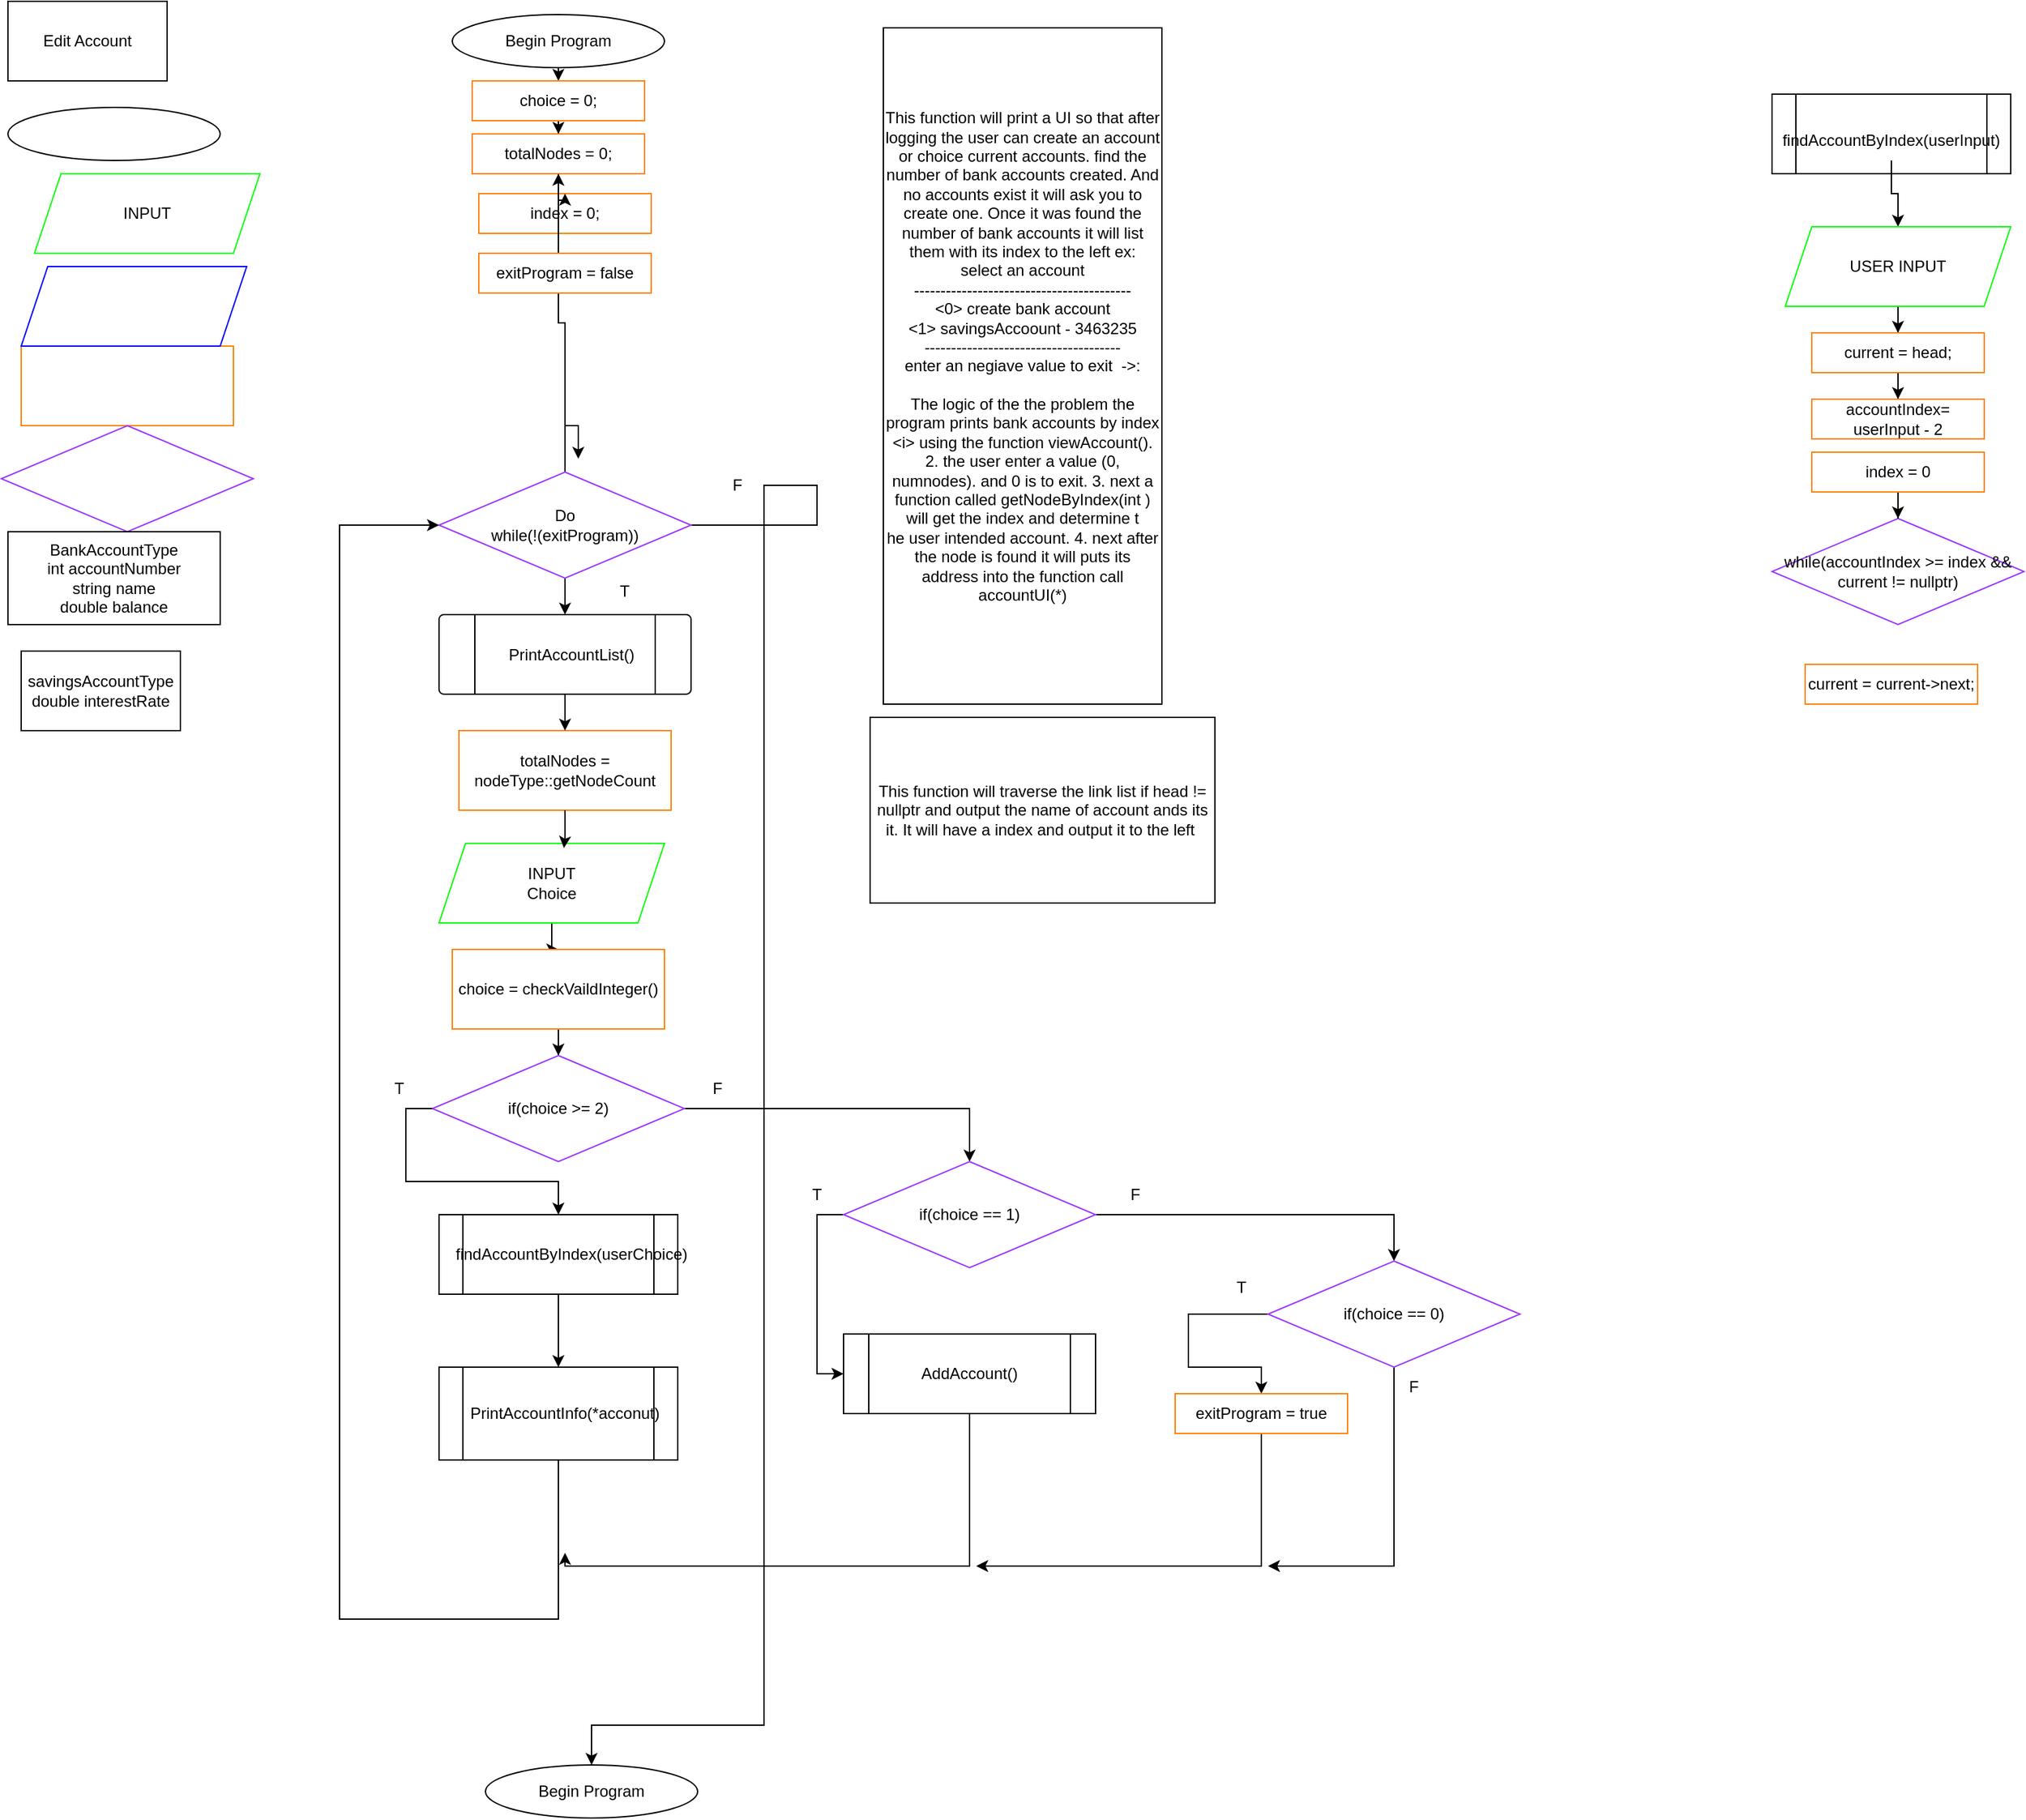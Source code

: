 <mxfile version="24.7.12">
  <diagram name="Page-1" id="hJQSSTD4_o5KoV_Qv5LV">
    <mxGraphModel dx="1972" dy="528" grid="1" gridSize="10" guides="1" tooltips="1" connect="1" arrows="1" fold="1" page="1" pageScale="1" pageWidth="850" pageHeight="1100" math="0" shadow="0">
      <root>
        <mxCell id="0" />
        <mxCell id="1" parent="0" />
        <mxCell id="r8TldyLNZNYGHYZAbkJL-1" value="Edit Account" style="rounded=0;whiteSpace=wrap;html=1;" vertex="1" parent="1">
          <mxGeometry width="120" height="60" as="geometry" />
        </mxCell>
        <mxCell id="r8TldyLNZNYGHYZAbkJL-2" value="" style="ellipse;whiteSpace=wrap;html=1;strokeColor=#000000;" vertex="1" parent="1">
          <mxGeometry y="80" width="160" height="40" as="geometry" />
        </mxCell>
        <mxCell id="r8TldyLNZNYGHYZAbkJL-3" value="INPUT" style="shape=parallelogram;perimeter=parallelogramPerimeter;whiteSpace=wrap;html=1;fixedSize=1;strokeColor=#00FF00;" vertex="1" parent="1">
          <mxGeometry x="20" y="130" width="170" height="60" as="geometry" />
        </mxCell>
        <mxCell id="r8TldyLNZNYGHYZAbkJL-4" value="" style="rounded=0;whiteSpace=wrap;html=1;strokeColor=#FF8000;" vertex="1" parent="1">
          <mxGeometry x="10" y="260" width="160" height="60" as="geometry" />
        </mxCell>
        <mxCell id="r8TldyLNZNYGHYZAbkJL-5" value="" style="rhombus;whiteSpace=wrap;html=1;strokeColor=#9933FF;" vertex="1" parent="1">
          <mxGeometry x="-5" y="320" width="190" height="80" as="geometry" />
        </mxCell>
        <mxCell id="r8TldyLNZNYGHYZAbkJL-6" value="Begin Program" style="ellipse;whiteSpace=wrap;html=1;strokeColor=#000000;" vertex="1" parent="1">
          <mxGeometry x="335" y="10" width="160" height="40" as="geometry" />
        </mxCell>
        <mxCell id="r8TldyLNZNYGHYZAbkJL-7" value="" style="endArrow=classic;html=1;rounded=0;exitX=0.5;exitY=1;exitDx=0;exitDy=0;entryX=0.5;entryY=0;entryDx=0;entryDy=0;" edge="1" parent="1" source="r8TldyLNZNYGHYZAbkJL-6" target="r8TldyLNZNYGHYZAbkJL-34">
          <mxGeometry width="50" height="50" relative="1" as="geometry">
            <mxPoint x="170" y="90" as="sourcePoint" />
            <mxPoint x="410" y="60" as="targetPoint" />
          </mxGeometry>
        </mxCell>
        <mxCell id="r8TldyLNZNYGHYZAbkJL-8" value="&lt;div&gt;BankAccountType&lt;/div&gt;&lt;div&gt;int accountNumber&lt;/div&gt;&lt;div&gt;string name&lt;/div&gt;&lt;div&gt;double balance&lt;br&gt;&lt;/div&gt;" style="rounded=0;whiteSpace=wrap;html=1;" vertex="1" parent="1">
          <mxGeometry y="400" width="160" height="70" as="geometry" />
        </mxCell>
        <mxCell id="r8TldyLNZNYGHYZAbkJL-9" value="&lt;div&gt;savingsAccountType&lt;/div&gt;&lt;div&gt;double interestRate&lt;br&gt;&lt;/div&gt;" style="rounded=0;whiteSpace=wrap;html=1;" vertex="1" parent="1">
          <mxGeometry x="10" y="490" width="120" height="60" as="geometry" />
        </mxCell>
        <mxCell id="r8TldyLNZNYGHYZAbkJL-11" value="&lt;div&gt;This function will print a UI so that after logging the user can create an account or choice current accounts. find the number of bank accounts created. And no accounts exist it will ask you to create one. Once it was found the number of bank accounts it will list them with its index to the left ex:&lt;/div&gt;&lt;div&gt;select an account&lt;br&gt;&lt;/div&gt;&lt;div&gt;-----------------------------------------&lt;br&gt;&lt;/div&gt;&lt;div&gt;&amp;lt;0&amp;gt; create bank account&lt;/div&gt;&lt;div&gt;&amp;lt;1&amp;gt; savingsAccoount - 3463235&lt;/div&gt;&lt;div&gt;-------------------------------------&lt;/div&gt;&lt;div&gt;enter an negiave value to exit&amp;nbsp; -&amp;gt;:&lt;/div&gt;&lt;div&gt;&lt;br&gt;&lt;/div&gt;&lt;div&gt;The logic of the the problem the program prints bank accounts by index &amp;lt;i&amp;gt; using the function viewAccount(). 2. the user enter a value (0, numnodes). and 0 is to exit. 3. next a function called getNodeByIndex(int ) will get the index and determine t&lt;/div&gt;&lt;div&gt;he user intended account. 4. next after the node is found it will puts its address into the function call accountUI(*)&lt;br&gt;&lt;/div&gt;&lt;div&gt;&lt;br&gt;&lt;/div&gt;" style="rounded=0;whiteSpace=wrap;html=1;" vertex="1" parent="1">
          <mxGeometry x="660" y="20" width="210" height="510" as="geometry" />
        </mxCell>
        <mxCell id="r8TldyLNZNYGHYZAbkJL-12" value="" style="shape=parallelogram;perimeter=parallelogramPerimeter;whiteSpace=wrap;html=1;fixedSize=1;strokeColor=#0000FF;" vertex="1" parent="1">
          <mxGeometry x="10" y="200" width="170" height="60" as="geometry" />
        </mxCell>
        <mxCell id="r8TldyLNZNYGHYZAbkJL-45" style="edgeStyle=orthogonalEdgeStyle;rounded=0;orthogonalLoop=1;jettySize=auto;html=1;" edge="1" parent="1" source="r8TldyLNZNYGHYZAbkJL-13" target="r8TldyLNZNYGHYZAbkJL-33">
          <mxGeometry relative="1" as="geometry" />
        </mxCell>
        <mxCell id="r8TldyLNZNYGHYZAbkJL-13" value="&lt;div&gt;INPUT&lt;/div&gt;Choice" style="shape=parallelogram;perimeter=parallelogramPerimeter;whiteSpace=wrap;html=1;fixedSize=1;strokeColor=#00FF00;" vertex="1" parent="1">
          <mxGeometry x="325" y="635" width="170" height="60" as="geometry" />
        </mxCell>
        <mxCell id="r8TldyLNZNYGHYZAbkJL-21" value="totalNodes = nodeType::getNodeCount" style="rounded=0;whiteSpace=wrap;html=1;strokeColor=#FF8000;" vertex="1" parent="1">
          <mxGeometry x="340" y="550" width="160" height="60" as="geometry" />
        </mxCell>
        <mxCell id="r8TldyLNZNYGHYZAbkJL-39" style="edgeStyle=orthogonalEdgeStyle;rounded=0;orthogonalLoop=1;jettySize=auto;html=1;" edge="1" parent="1">
          <mxGeometry relative="1" as="geometry">
            <mxPoint x="430" y="345" as="targetPoint" />
            <mxPoint x="420" y="320" as="sourcePoint" />
          </mxGeometry>
        </mxCell>
        <mxCell id="r8TldyLNZNYGHYZAbkJL-22" value="index = 0;" style="rounded=0;whiteSpace=wrap;html=1;strokeColor=#FF8000;" vertex="1" parent="1">
          <mxGeometry x="355" y="145" width="130" height="30" as="geometry" />
        </mxCell>
        <mxCell id="r8TldyLNZNYGHYZAbkJL-28" value="This function will traverse the link list if head != nullptr and output the name of account ands its it. It will have a index and output it to the left&amp;nbsp; " style="rounded=0;whiteSpace=wrap;html=1;" vertex="1" parent="1">
          <mxGeometry x="650" y="540" width="260" height="140" as="geometry" />
        </mxCell>
        <mxCell id="r8TldyLNZNYGHYZAbkJL-43" style="edgeStyle=orthogonalEdgeStyle;rounded=0;orthogonalLoop=1;jettySize=auto;html=1;" edge="1" parent="1" source="r8TldyLNZNYGHYZAbkJL-29" target="r8TldyLNZNYGHYZAbkJL-21">
          <mxGeometry relative="1" as="geometry" />
        </mxCell>
        <mxCell id="r8TldyLNZNYGHYZAbkJL-29" value="" style="verticalLabelPosition=bottom;verticalAlign=top;html=1;shape=process;whiteSpace=wrap;rounded=1;size=0.14;arcSize=6;" vertex="1" parent="1">
          <mxGeometry x="325" y="462.5" width="190" height="60" as="geometry" />
        </mxCell>
        <mxCell id="r8TldyLNZNYGHYZAbkJL-47" style="edgeStyle=orthogonalEdgeStyle;rounded=0;orthogonalLoop=1;jettySize=auto;html=1;" edge="1" parent="1" source="r8TldyLNZNYGHYZAbkJL-33" target="r8TldyLNZNYGHYZAbkJL-46">
          <mxGeometry relative="1" as="geometry" />
        </mxCell>
        <mxCell id="r8TldyLNZNYGHYZAbkJL-33" value="choice = checkVaildInteger()" style="rounded=0;whiteSpace=wrap;html=1;strokeColor=#FF8000;" vertex="1" parent="1">
          <mxGeometry x="335" y="715" width="160" height="60" as="geometry" />
        </mxCell>
        <mxCell id="r8TldyLNZNYGHYZAbkJL-38" style="edgeStyle=orthogonalEdgeStyle;rounded=0;orthogonalLoop=1;jettySize=auto;html=1;entryX=0.5;entryY=0;entryDx=0;entryDy=0;" edge="1" parent="1" source="r8TldyLNZNYGHYZAbkJL-34" target="r8TldyLNZNYGHYZAbkJL-36">
          <mxGeometry relative="1" as="geometry" />
        </mxCell>
        <mxCell id="r8TldyLNZNYGHYZAbkJL-34" value="&lt;div&gt;choice = 0;&lt;/div&gt;" style="rounded=0;whiteSpace=wrap;html=1;strokeColor=#FF8000;" vertex="1" parent="1">
          <mxGeometry x="350" y="60" width="130" height="30" as="geometry" />
        </mxCell>
        <mxCell id="r8TldyLNZNYGHYZAbkJL-35" value="PrintAccountList()" style="text;strokeColor=none;align=center;fillColor=none;html=1;verticalAlign=middle;whiteSpace=wrap;rounded=0;" vertex="1" parent="1">
          <mxGeometry x="395" y="477.5" width="60" height="30" as="geometry" />
        </mxCell>
        <mxCell id="r8TldyLNZNYGHYZAbkJL-37" value="" style="edgeStyle=orthogonalEdgeStyle;rounded=0;orthogonalLoop=1;jettySize=auto;html=1;" edge="1" parent="1" source="r8TldyLNZNYGHYZAbkJL-36" target="r8TldyLNZNYGHYZAbkJL-22">
          <mxGeometry relative="1" as="geometry" />
        </mxCell>
        <mxCell id="r8TldyLNZNYGHYZAbkJL-36" value="totalNodes = 0;" style="rounded=0;whiteSpace=wrap;html=1;strokeColor=#FF8000;" vertex="1" parent="1">
          <mxGeometry x="350" y="100" width="130" height="30" as="geometry" />
        </mxCell>
        <mxCell id="r8TldyLNZNYGHYZAbkJL-41" value="" style="edgeStyle=orthogonalEdgeStyle;rounded=0;orthogonalLoop=1;jettySize=auto;html=1;" edge="1" parent="1" source="r8TldyLNZNYGHYZAbkJL-40" target="r8TldyLNZNYGHYZAbkJL-36">
          <mxGeometry relative="1" as="geometry" />
        </mxCell>
        <mxCell id="r8TldyLNZNYGHYZAbkJL-42" style="edgeStyle=orthogonalEdgeStyle;rounded=0;orthogonalLoop=1;jettySize=auto;html=1;entryX=0.5;entryY=0;entryDx=0;entryDy=0;" edge="1" parent="1" source="r8TldyLNZNYGHYZAbkJL-40" target="r8TldyLNZNYGHYZAbkJL-29">
          <mxGeometry relative="1" as="geometry" />
        </mxCell>
        <mxCell id="r8TldyLNZNYGHYZAbkJL-80" value="" style="edgeStyle=orthogonalEdgeStyle;rounded=0;orthogonalLoop=1;jettySize=auto;html=1;entryX=0.5;entryY=0;entryDx=0;entryDy=0;" edge="1" parent="1" source="r8TldyLNZNYGHYZAbkJL-40" target="r8TldyLNZNYGHYZAbkJL-81">
          <mxGeometry relative="1" as="geometry">
            <mxPoint x="580" y="1350" as="targetPoint" />
            <Array as="points">
              <mxPoint x="610" y="395" />
              <mxPoint x="610" y="365" />
              <mxPoint x="570" y="365" />
              <mxPoint x="570" y="1300" />
              <mxPoint x="440" y="1300" />
            </Array>
          </mxGeometry>
        </mxCell>
        <mxCell id="r8TldyLNZNYGHYZAbkJL-40" value="&lt;div&gt;Do&lt;/div&gt;&lt;div&gt;while(!(exitProgram))&lt;br&gt;&lt;/div&gt;" style="rhombus;whiteSpace=wrap;html=1;strokeColor=#9933FF;" vertex="1" parent="1">
          <mxGeometry x="325" y="355" width="190" height="80" as="geometry" />
        </mxCell>
        <mxCell id="r8TldyLNZNYGHYZAbkJL-44" style="edgeStyle=orthogonalEdgeStyle;rounded=0;orthogonalLoop=1;jettySize=auto;html=1;entryX=0.554;entryY=0.059;entryDx=0;entryDy=0;entryPerimeter=0;" edge="1" parent="1" source="r8TldyLNZNYGHYZAbkJL-21" target="r8TldyLNZNYGHYZAbkJL-13">
          <mxGeometry relative="1" as="geometry" />
        </mxCell>
        <mxCell id="r8TldyLNZNYGHYZAbkJL-53" style="edgeStyle=orthogonalEdgeStyle;rounded=0;orthogonalLoop=1;jettySize=auto;html=1;" edge="1" parent="1" source="r8TldyLNZNYGHYZAbkJL-46" target="r8TldyLNZNYGHYZAbkJL-51">
          <mxGeometry relative="1" as="geometry">
            <Array as="points">
              <mxPoint x="725" y="835" />
            </Array>
          </mxGeometry>
        </mxCell>
        <mxCell id="r8TldyLNZNYGHYZAbkJL-46" value="if(choice &amp;gt;= 2) " style="rhombus;whiteSpace=wrap;html=1;strokeColor=#9933FF;" vertex="1" parent="1">
          <mxGeometry x="320" y="795" width="190" height="80" as="geometry" />
        </mxCell>
        <mxCell id="r8TldyLNZNYGHYZAbkJL-48" value="F" style="text;html=1;align=center;verticalAlign=middle;whiteSpace=wrap;rounded=0;" vertex="1" parent="1">
          <mxGeometry x="505" y="805" width="60" height="30" as="geometry" />
        </mxCell>
        <mxCell id="r8TldyLNZNYGHYZAbkJL-50" value="T" style="text;html=1;align=center;verticalAlign=middle;whiteSpace=wrap;rounded=0;" vertex="1" parent="1">
          <mxGeometry x="265" y="805" width="60" height="30" as="geometry" />
        </mxCell>
        <mxCell id="r8TldyLNZNYGHYZAbkJL-57" style="edgeStyle=orthogonalEdgeStyle;rounded=0;orthogonalLoop=1;jettySize=auto;html=1;" edge="1" parent="1" source="r8TldyLNZNYGHYZAbkJL-51" target="r8TldyLNZNYGHYZAbkJL-58">
          <mxGeometry relative="1" as="geometry">
            <mxPoint x="600.0" y="1005.0" as="targetPoint" />
            <Array as="points">
              <mxPoint x="610" y="915.0" />
              <mxPoint x="610" y="1035" />
            </Array>
          </mxGeometry>
        </mxCell>
        <mxCell id="r8TldyLNZNYGHYZAbkJL-66" style="edgeStyle=orthogonalEdgeStyle;rounded=0;orthogonalLoop=1;jettySize=auto;html=1;entryX=0.5;entryY=0;entryDx=0;entryDy=0;" edge="1" parent="1" source="r8TldyLNZNYGHYZAbkJL-51" target="r8TldyLNZNYGHYZAbkJL-68">
          <mxGeometry relative="1" as="geometry">
            <mxPoint x="870" y="1285" as="targetPoint" />
          </mxGeometry>
        </mxCell>
        <mxCell id="r8TldyLNZNYGHYZAbkJL-51" value="if(choice == 1) " style="rhombus;whiteSpace=wrap;html=1;strokeColor=#9933FF;" vertex="1" parent="1">
          <mxGeometry x="630" y="875" width="190" height="80" as="geometry" />
        </mxCell>
        <mxCell id="r8TldyLNZNYGHYZAbkJL-54" value="T" style="text;html=1;align=center;verticalAlign=middle;whiteSpace=wrap;rounded=0;" vertex="1" parent="1">
          <mxGeometry x="580" y="885" width="60" height="30" as="geometry" />
        </mxCell>
        <mxCell id="r8TldyLNZNYGHYZAbkJL-55" value="F" style="text;html=1;align=center;verticalAlign=middle;whiteSpace=wrap;rounded=0;" vertex="1" parent="1">
          <mxGeometry x="820" y="885" width="60" height="30" as="geometry" />
        </mxCell>
        <mxCell id="r8TldyLNZNYGHYZAbkJL-71" style="edgeStyle=orthogonalEdgeStyle;rounded=0;orthogonalLoop=1;jettySize=auto;html=1;" edge="1" parent="1" source="r8TldyLNZNYGHYZAbkJL-58">
          <mxGeometry relative="1" as="geometry">
            <mxPoint x="420" y="1170" as="targetPoint" />
            <Array as="points">
              <mxPoint x="725" y="1180" />
              <mxPoint x="420" y="1180" />
            </Array>
          </mxGeometry>
        </mxCell>
        <mxCell id="r8TldyLNZNYGHYZAbkJL-58" value="" style="shape=process;whiteSpace=wrap;html=1;backgroundOutline=1;" vertex="1" parent="1">
          <mxGeometry x="630" y="1005" width="190" height="60" as="geometry" />
        </mxCell>
        <mxCell id="r8TldyLNZNYGHYZAbkJL-59" value="AddAccount()" style="text;html=1;align=center;verticalAlign=middle;whiteSpace=wrap;rounded=0;" vertex="1" parent="1">
          <mxGeometry x="695" y="1020" width="60" height="30" as="geometry" />
        </mxCell>
        <mxCell id="r8TldyLNZNYGHYZAbkJL-75" style="edgeStyle=orthogonalEdgeStyle;rounded=0;orthogonalLoop=1;jettySize=auto;html=1;" edge="1" parent="1" source="r8TldyLNZNYGHYZAbkJL-61" target="r8TldyLNZNYGHYZAbkJL-64">
          <mxGeometry relative="1" as="geometry" />
        </mxCell>
        <mxCell id="r8TldyLNZNYGHYZAbkJL-61" value="" style="shape=process;whiteSpace=wrap;html=1;backgroundOutline=1;" vertex="1" parent="1">
          <mxGeometry x="325" y="915" width="180" height="60" as="geometry" />
        </mxCell>
        <mxCell id="r8TldyLNZNYGHYZAbkJL-62" value="findAccountByIndex(userChoice)" style="text;html=1;align=center;verticalAlign=middle;whiteSpace=wrap;rounded=0;" vertex="1" parent="1">
          <mxGeometry x="395" y="930" width="60" height="30" as="geometry" />
        </mxCell>
        <mxCell id="r8TldyLNZNYGHYZAbkJL-63" style="edgeStyle=orthogonalEdgeStyle;rounded=0;orthogonalLoop=1;jettySize=auto;html=1;entryX=0.5;entryY=0;entryDx=0;entryDy=0;" edge="1" parent="1" source="r8TldyLNZNYGHYZAbkJL-46" target="r8TldyLNZNYGHYZAbkJL-61">
          <mxGeometry relative="1" as="geometry">
            <Array as="points">
              <mxPoint x="300" y="835" />
              <mxPoint x="300" y="890" />
              <mxPoint x="415" y="890" />
            </Array>
          </mxGeometry>
        </mxCell>
        <mxCell id="r8TldyLNZNYGHYZAbkJL-76" style="edgeStyle=orthogonalEdgeStyle;rounded=0;orthogonalLoop=1;jettySize=auto;html=1;entryX=0;entryY=0.5;entryDx=0;entryDy=0;" edge="1" parent="1" source="r8TldyLNZNYGHYZAbkJL-64" target="r8TldyLNZNYGHYZAbkJL-40">
          <mxGeometry relative="1" as="geometry">
            <mxPoint x="140.0" y="1120" as="targetPoint" />
            <Array as="points">
              <mxPoint x="415" y="1220" />
              <mxPoint x="250" y="1220" />
              <mxPoint x="250" y="395" />
            </Array>
          </mxGeometry>
        </mxCell>
        <mxCell id="r8TldyLNZNYGHYZAbkJL-64" value="" style="shape=process;whiteSpace=wrap;html=1;backgroundOutline=1;" vertex="1" parent="1">
          <mxGeometry x="325" y="1030" width="180" height="70" as="geometry" />
        </mxCell>
        <mxCell id="r8TldyLNZNYGHYZAbkJL-65" value="PrintAccountInfo(*acconut)" style="text;html=1;align=center;verticalAlign=middle;whiteSpace=wrap;rounded=0;" vertex="1" parent="1">
          <mxGeometry x="390" y="1050" width="60" height="30" as="geometry" />
        </mxCell>
        <mxCell id="r8TldyLNZNYGHYZAbkJL-67" value="exitProgram = false" style="rounded=0;whiteSpace=wrap;html=1;strokeColor=#FF8000;" vertex="1" parent="1">
          <mxGeometry x="355" y="190" width="130" height="30" as="geometry" />
        </mxCell>
        <mxCell id="r8TldyLNZNYGHYZAbkJL-70" style="edgeStyle=orthogonalEdgeStyle;rounded=0;orthogonalLoop=1;jettySize=auto;html=1;entryX=0.5;entryY=0;entryDx=0;entryDy=0;" edge="1" parent="1" source="r8TldyLNZNYGHYZAbkJL-68" target="r8TldyLNZNYGHYZAbkJL-69">
          <mxGeometry relative="1" as="geometry">
            <Array as="points">
              <mxPoint x="890" y="990" />
              <mxPoint x="890" y="1030" />
              <mxPoint x="945" y="1030" />
            </Array>
          </mxGeometry>
        </mxCell>
        <mxCell id="r8TldyLNZNYGHYZAbkJL-73" style="edgeStyle=orthogonalEdgeStyle;rounded=0;orthogonalLoop=1;jettySize=auto;html=1;" edge="1" parent="1" source="r8TldyLNZNYGHYZAbkJL-68">
          <mxGeometry relative="1" as="geometry">
            <mxPoint x="950" y="1180" as="targetPoint" />
            <Array as="points">
              <mxPoint x="1045" y="1180" />
            </Array>
          </mxGeometry>
        </mxCell>
        <mxCell id="r8TldyLNZNYGHYZAbkJL-68" value="if(choice == 0) " style="rhombus;whiteSpace=wrap;html=1;strokeColor=#9933FF;" vertex="1" parent="1">
          <mxGeometry x="950" y="950" width="190" height="80" as="geometry" />
        </mxCell>
        <mxCell id="r8TldyLNZNYGHYZAbkJL-72" style="edgeStyle=orthogonalEdgeStyle;rounded=0;orthogonalLoop=1;jettySize=auto;html=1;" edge="1" parent="1" source="r8TldyLNZNYGHYZAbkJL-69">
          <mxGeometry relative="1" as="geometry">
            <mxPoint x="730" y="1180" as="targetPoint" />
            <Array as="points">
              <mxPoint x="945" y="1180" />
            </Array>
          </mxGeometry>
        </mxCell>
        <mxCell id="r8TldyLNZNYGHYZAbkJL-69" value="exitProgram = true" style="rounded=0;whiteSpace=wrap;html=1;strokeColor=#FF8000;" vertex="1" parent="1">
          <mxGeometry x="880" y="1050" width="130" height="30" as="geometry" />
        </mxCell>
        <mxCell id="r8TldyLNZNYGHYZAbkJL-77" value="T" style="text;html=1;align=center;verticalAlign=middle;whiteSpace=wrap;rounded=0;" vertex="1" parent="1">
          <mxGeometry x="435" y="430" width="60" height="30" as="geometry" />
        </mxCell>
        <mxCell id="r8TldyLNZNYGHYZAbkJL-78" value="F" style="text;html=1;align=center;verticalAlign=middle;whiteSpace=wrap;rounded=0;" vertex="1" parent="1">
          <mxGeometry x="520" y="350" width="60" height="30" as="geometry" />
        </mxCell>
        <mxCell id="r8TldyLNZNYGHYZAbkJL-81" value="Begin Program" style="ellipse;whiteSpace=wrap;html=1;strokeColor=#000000;" vertex="1" parent="1">
          <mxGeometry x="360" y="1330" width="160" height="40" as="geometry" />
        </mxCell>
        <mxCell id="r8TldyLNZNYGHYZAbkJL-82" value="T" style="text;html=1;align=center;verticalAlign=middle;whiteSpace=wrap;rounded=0;" vertex="1" parent="1">
          <mxGeometry x="900" y="955" width="60" height="30" as="geometry" />
        </mxCell>
        <mxCell id="r8TldyLNZNYGHYZAbkJL-83" value="F" style="text;html=1;align=center;verticalAlign=middle;whiteSpace=wrap;rounded=0;" vertex="1" parent="1">
          <mxGeometry x="1030" y="1030" width="60" height="30" as="geometry" />
        </mxCell>
        <mxCell id="r8TldyLNZNYGHYZAbkJL-84" value="" style="shape=process;whiteSpace=wrap;html=1;backgroundOutline=1;" vertex="1" parent="1">
          <mxGeometry x="1330" y="70" width="180" height="60" as="geometry" />
        </mxCell>
        <mxCell id="r8TldyLNZNYGHYZAbkJL-87" value="" style="edgeStyle=orthogonalEdgeStyle;rounded=0;orthogonalLoop=1;jettySize=auto;html=1;" edge="1" parent="1" source="r8TldyLNZNYGHYZAbkJL-85" target="r8TldyLNZNYGHYZAbkJL-86">
          <mxGeometry relative="1" as="geometry" />
        </mxCell>
        <mxCell id="r8TldyLNZNYGHYZAbkJL-85" value="findAccountByIndex(userInput)" style="text;html=1;align=center;verticalAlign=middle;whiteSpace=wrap;rounded=0;" vertex="1" parent="1">
          <mxGeometry x="1390" y="90" width="60" height="30" as="geometry" />
        </mxCell>
        <mxCell id="r8TldyLNZNYGHYZAbkJL-89" style="edgeStyle=orthogonalEdgeStyle;rounded=0;orthogonalLoop=1;jettySize=auto;html=1;" edge="1" parent="1" source="r8TldyLNZNYGHYZAbkJL-86" target="r8TldyLNZNYGHYZAbkJL-88">
          <mxGeometry relative="1" as="geometry" />
        </mxCell>
        <mxCell id="r8TldyLNZNYGHYZAbkJL-86" value="USER INPUT " style="shape=parallelogram;perimeter=parallelogramPerimeter;whiteSpace=wrap;html=1;fixedSize=1;strokeColor=#00FF00;" vertex="1" parent="1">
          <mxGeometry x="1340" y="170" width="170" height="60" as="geometry" />
        </mxCell>
        <mxCell id="r8TldyLNZNYGHYZAbkJL-91" style="edgeStyle=orthogonalEdgeStyle;rounded=0;orthogonalLoop=1;jettySize=auto;html=1;entryX=0.5;entryY=0;entryDx=0;entryDy=0;" edge="1" parent="1" source="r8TldyLNZNYGHYZAbkJL-88" target="r8TldyLNZNYGHYZAbkJL-90">
          <mxGeometry relative="1" as="geometry" />
        </mxCell>
        <mxCell id="r8TldyLNZNYGHYZAbkJL-88" value="current = head;" style="rounded=0;whiteSpace=wrap;html=1;strokeColor=#FF8000;" vertex="1" parent="1">
          <mxGeometry x="1360" y="250" width="130" height="30" as="geometry" />
        </mxCell>
        <mxCell id="r8TldyLNZNYGHYZAbkJL-90" value="accountIndex= userInput - 2" style="rounded=0;whiteSpace=wrap;html=1;strokeColor=#FF8000;" vertex="1" parent="1">
          <mxGeometry x="1360" y="300" width="130" height="30" as="geometry" />
        </mxCell>
        <mxCell id="r8TldyLNZNYGHYZAbkJL-92" value="while(accountIndex &amp;gt;= index &amp;amp;&amp;amp; current != nullptr)" style="rhombus;whiteSpace=wrap;html=1;strokeColor=#9933FF;" vertex="1" parent="1">
          <mxGeometry x="1330" y="390" width="190" height="80" as="geometry" />
        </mxCell>
        <mxCell id="r8TldyLNZNYGHYZAbkJL-94" style="edgeStyle=orthogonalEdgeStyle;rounded=0;orthogonalLoop=1;jettySize=auto;html=1;entryX=0.5;entryY=0;entryDx=0;entryDy=0;" edge="1" parent="1" source="r8TldyLNZNYGHYZAbkJL-93" target="r8TldyLNZNYGHYZAbkJL-92">
          <mxGeometry relative="1" as="geometry" />
        </mxCell>
        <mxCell id="r8TldyLNZNYGHYZAbkJL-93" value="index = 0" style="rounded=0;whiteSpace=wrap;html=1;strokeColor=#FF8000;" vertex="1" parent="1">
          <mxGeometry x="1360" y="340" width="130" height="30" as="geometry" />
        </mxCell>
        <mxCell id="r8TldyLNZNYGHYZAbkJL-95" value="current = current-&amp;gt;next;" style="rounded=0;whiteSpace=wrap;html=1;strokeColor=#FF8000;" vertex="1" parent="1">
          <mxGeometry x="1355" y="500" width="130" height="30" as="geometry" />
        </mxCell>
      </root>
    </mxGraphModel>
  </diagram>
</mxfile>

